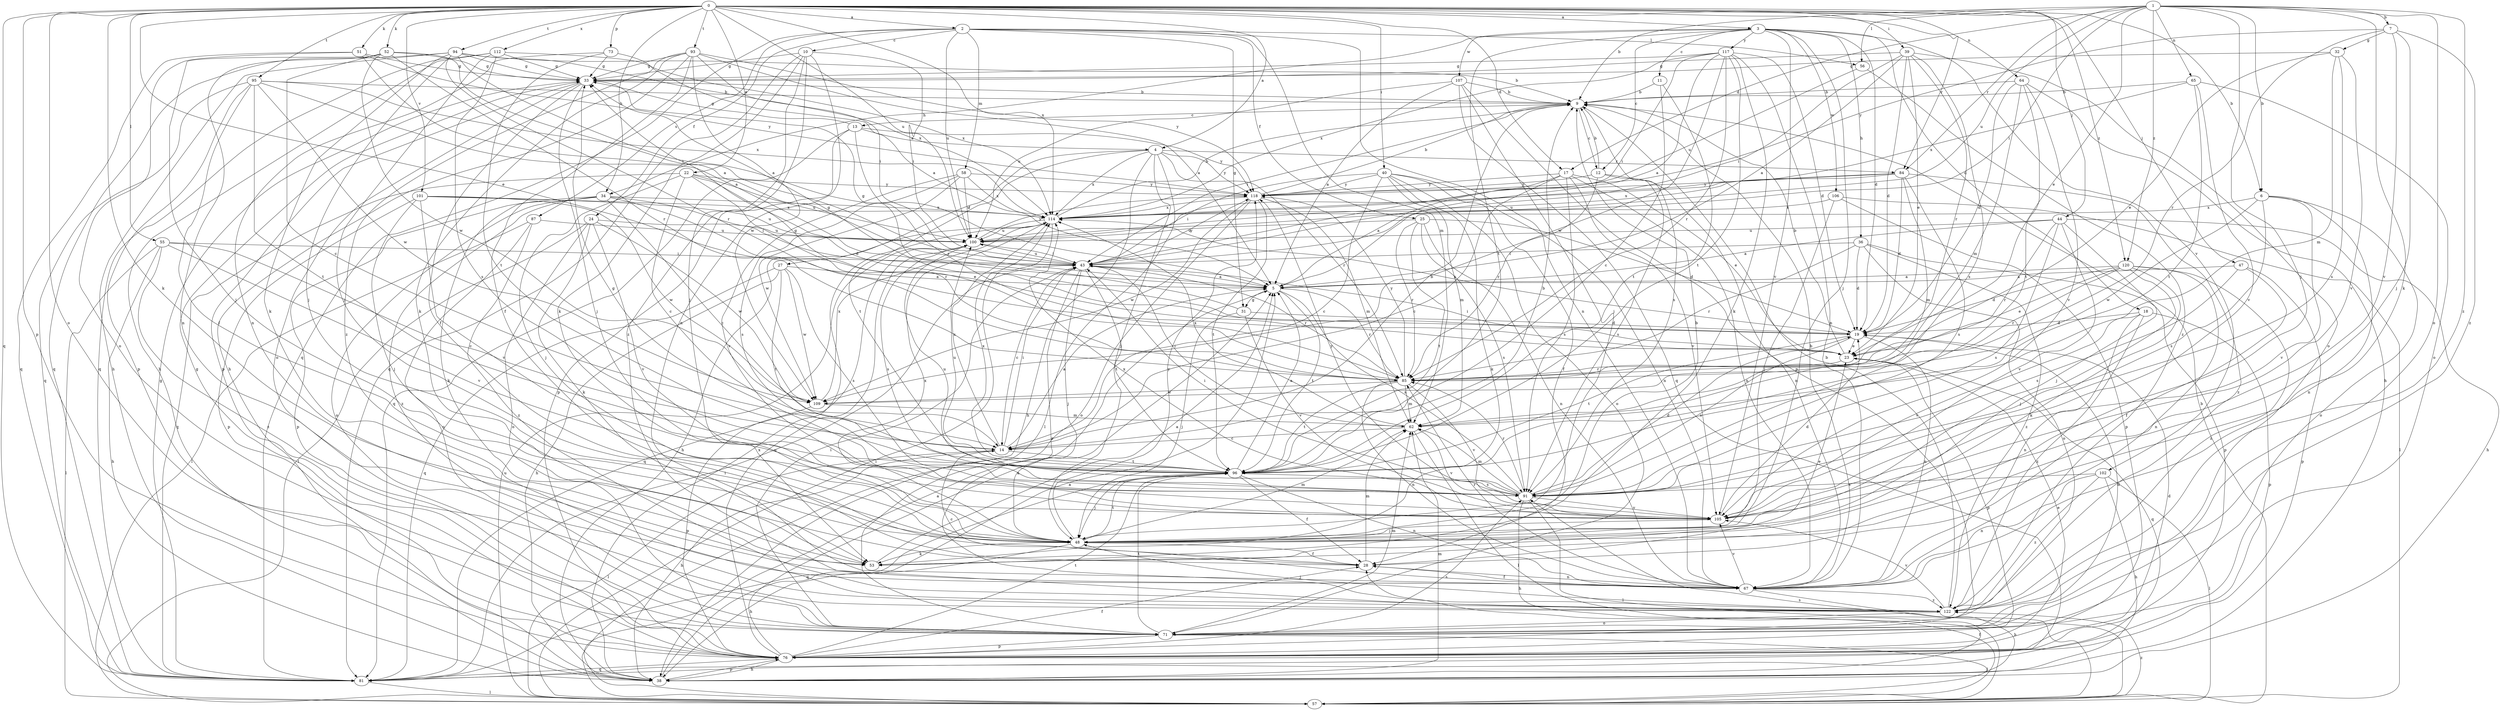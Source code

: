 strict digraph  {
0;
1;
2;
3;
4;
5;
6;
7;
9;
10;
11;
12;
13;
14;
17;
18;
19;
22;
23;
24;
25;
27;
28;
31;
32;
33;
34;
36;
38;
39;
40;
43;
44;
47;
48;
51;
52;
53;
55;
56;
57;
58;
62;
64;
65;
67;
71;
73;
76;
81;
84;
85;
87;
91;
93;
94;
95;
96;
100;
101;
102;
105;
106;
107;
109;
112;
114;
117;
118;
120;
122;
0 -> 2  [label=a];
0 -> 3  [label=a];
0 -> 4  [label=a];
0 -> 6  [label=b];
0 -> 17  [label=d];
0 -> 22  [label=e];
0 -> 23  [label=e];
0 -> 34  [label=h];
0 -> 39  [label=i];
0 -> 40  [label=i];
0 -> 44  [label=j];
0 -> 47  [label=j];
0 -> 51  [label=k];
0 -> 52  [label=k];
0 -> 53  [label=k];
0 -> 55  [label=l];
0 -> 64  [label=n];
0 -> 71  [label=o];
0 -> 73  [label=p];
0 -> 76  [label=p];
0 -> 81  [label=q];
0 -> 84  [label=r];
0 -> 93  [label=t];
0 -> 94  [label=t];
0 -> 95  [label=t];
0 -> 100  [label=u];
0 -> 101  [label=v];
0 -> 112  [label=x];
0 -> 114  [label=x];
0 -> 120  [label=z];
1 -> 6  [label=b];
1 -> 7  [label=b];
1 -> 9  [label=b];
1 -> 17  [label=d];
1 -> 23  [label=e];
1 -> 43  [label=i];
1 -> 48  [label=j];
1 -> 53  [label=k];
1 -> 56  [label=l];
1 -> 65  [label=n];
1 -> 71  [label=o];
1 -> 84  [label=r];
1 -> 100  [label=u];
1 -> 120  [label=z];
1 -> 122  [label=z];
2 -> 10  [label=c];
2 -> 24  [label=f];
2 -> 25  [label=f];
2 -> 31  [label=g];
2 -> 56  [label=l];
2 -> 58  [label=m];
2 -> 62  [label=m];
2 -> 67  [label=n];
2 -> 81  [label=q];
2 -> 87  [label=s];
2 -> 100  [label=u];
3 -> 11  [label=c];
3 -> 12  [label=c];
3 -> 18  [label=d];
3 -> 19  [label=d];
3 -> 34  [label=h];
3 -> 36  [label=h];
3 -> 48  [label=j];
3 -> 96  [label=t];
3 -> 102  [label=v];
3 -> 105  [label=v];
3 -> 106  [label=w];
3 -> 107  [label=w];
3 -> 117  [label=y];
4 -> 27  [label=f];
4 -> 38  [label=h];
4 -> 48  [label=j];
4 -> 57  [label=l];
4 -> 84  [label=r];
4 -> 85  [label=r];
4 -> 96  [label=t];
4 -> 114  [label=x];
4 -> 118  [label=y];
5 -> 31  [label=g];
5 -> 85  [label=r];
5 -> 91  [label=s];
5 -> 96  [label=t];
6 -> 67  [label=n];
6 -> 71  [label=o];
6 -> 91  [label=s];
6 -> 105  [label=v];
6 -> 109  [label=w];
6 -> 114  [label=x];
7 -> 32  [label=g];
7 -> 48  [label=j];
7 -> 85  [label=r];
7 -> 105  [label=v];
7 -> 118  [label=y];
7 -> 122  [label=z];
9 -> 12  [label=c];
9 -> 13  [label=c];
9 -> 43  [label=i];
9 -> 91  [label=s];
10 -> 33  [label=g];
10 -> 43  [label=i];
10 -> 48  [label=j];
10 -> 53  [label=k];
10 -> 67  [label=n];
10 -> 81  [label=q];
10 -> 122  [label=z];
11 -> 9  [label=b];
11 -> 14  [label=c];
11 -> 96  [label=t];
12 -> 9  [label=b];
12 -> 67  [label=n];
12 -> 85  [label=r];
12 -> 91  [label=s];
12 -> 118  [label=y];
13 -> 4  [label=a];
13 -> 33  [label=g];
13 -> 76  [label=p];
13 -> 81  [label=q];
13 -> 85  [label=r];
13 -> 118  [label=y];
14 -> 5  [label=a];
14 -> 9  [label=b];
14 -> 38  [label=h];
14 -> 43  [label=i];
14 -> 57  [label=l];
14 -> 96  [label=t];
14 -> 114  [label=x];
17 -> 5  [label=a];
17 -> 14  [label=c];
17 -> 23  [label=e];
17 -> 67  [label=n];
17 -> 91  [label=s];
17 -> 105  [label=v];
17 -> 118  [label=y];
18 -> 19  [label=d];
18 -> 67  [label=n];
18 -> 76  [label=p];
18 -> 105  [label=v];
18 -> 122  [label=z];
19 -> 23  [label=e];
19 -> 33  [label=g];
19 -> 67  [label=n];
19 -> 91  [label=s];
19 -> 96  [label=t];
19 -> 114  [label=x];
22 -> 14  [label=c];
22 -> 19  [label=d];
22 -> 48  [label=j];
22 -> 81  [label=q];
22 -> 85  [label=r];
22 -> 100  [label=u];
22 -> 118  [label=y];
23 -> 9  [label=b];
23 -> 43  [label=i];
23 -> 76  [label=p];
23 -> 81  [label=q];
23 -> 85  [label=r];
24 -> 53  [label=k];
24 -> 57  [label=l];
24 -> 71  [label=o];
24 -> 100  [label=u];
24 -> 105  [label=v];
24 -> 109  [label=w];
25 -> 19  [label=d];
25 -> 67  [label=n];
25 -> 85  [label=r];
25 -> 91  [label=s];
25 -> 96  [label=t];
25 -> 100  [label=u];
27 -> 5  [label=a];
27 -> 38  [label=h];
27 -> 81  [label=q];
27 -> 91  [label=s];
27 -> 96  [label=t];
27 -> 109  [label=w];
28 -> 23  [label=e];
28 -> 62  [label=m];
28 -> 67  [label=n];
31 -> 19  [label=d];
31 -> 33  [label=g];
31 -> 48  [label=j];
31 -> 105  [label=v];
32 -> 23  [label=e];
32 -> 33  [label=g];
32 -> 62  [label=m];
32 -> 91  [label=s];
32 -> 105  [label=v];
33 -> 9  [label=b];
33 -> 28  [label=f];
33 -> 48  [label=j];
33 -> 71  [label=o];
33 -> 76  [label=p];
34 -> 14  [label=c];
34 -> 23  [label=e];
34 -> 43  [label=i];
34 -> 53  [label=k];
34 -> 71  [label=o];
34 -> 76  [label=p];
34 -> 114  [label=x];
34 -> 122  [label=z];
36 -> 19  [label=d];
36 -> 43  [label=i];
36 -> 71  [label=o];
36 -> 76  [label=p];
36 -> 85  [label=r];
36 -> 122  [label=z];
38 -> 5  [label=a];
38 -> 62  [label=m];
38 -> 76  [label=p];
38 -> 114  [label=x];
39 -> 5  [label=a];
39 -> 19  [label=d];
39 -> 23  [label=e];
39 -> 33  [label=g];
39 -> 43  [label=i];
39 -> 71  [label=o];
39 -> 85  [label=r];
39 -> 91  [label=s];
40 -> 14  [label=c];
40 -> 28  [label=f];
40 -> 43  [label=i];
40 -> 53  [label=k];
40 -> 62  [label=m];
40 -> 67  [label=n];
40 -> 71  [label=o];
40 -> 118  [label=y];
43 -> 5  [label=a];
43 -> 14  [label=c];
43 -> 48  [label=j];
43 -> 85  [label=r];
43 -> 96  [label=t];
43 -> 100  [label=u];
43 -> 118  [label=y];
43 -> 122  [label=z];
44 -> 5  [label=a];
44 -> 38  [label=h];
44 -> 48  [label=j];
44 -> 85  [label=r];
44 -> 91  [label=s];
44 -> 100  [label=u];
44 -> 105  [label=v];
47 -> 5  [label=a];
47 -> 28  [label=f];
47 -> 76  [label=p];
47 -> 91  [label=s];
48 -> 9  [label=b];
48 -> 28  [label=f];
48 -> 38  [label=h];
48 -> 53  [label=k];
48 -> 62  [label=m];
48 -> 96  [label=t];
48 -> 114  [label=x];
48 -> 118  [label=y];
51 -> 5  [label=a];
51 -> 33  [label=g];
51 -> 71  [label=o];
51 -> 81  [label=q];
51 -> 118  [label=y];
52 -> 14  [label=c];
52 -> 33  [label=g];
52 -> 43  [label=i];
52 -> 48  [label=j];
52 -> 67  [label=n];
52 -> 85  [label=r];
52 -> 109  [label=w];
53 -> 5  [label=a];
55 -> 14  [label=c];
55 -> 38  [label=h];
55 -> 43  [label=i];
55 -> 57  [label=l];
55 -> 105  [label=v];
55 -> 122  [label=z];
56 -> 100  [label=u];
56 -> 122  [label=z];
57 -> 5  [label=a];
57 -> 9  [label=b];
57 -> 28  [label=f];
57 -> 91  [label=s];
57 -> 100  [label=u];
57 -> 122  [label=z];
58 -> 91  [label=s];
58 -> 100  [label=u];
58 -> 105  [label=v];
58 -> 109  [label=w];
58 -> 114  [label=x];
58 -> 118  [label=y];
62 -> 14  [label=c];
62 -> 43  [label=i];
62 -> 57  [label=l];
62 -> 105  [label=v];
62 -> 114  [label=x];
64 -> 9  [label=b];
64 -> 19  [label=d];
64 -> 38  [label=h];
64 -> 62  [label=m];
64 -> 96  [label=t];
64 -> 105  [label=v];
65 -> 9  [label=b];
65 -> 71  [label=o];
65 -> 96  [label=t];
65 -> 105  [label=v];
65 -> 114  [label=x];
67 -> 9  [label=b];
67 -> 14  [label=c];
67 -> 28  [label=f];
67 -> 38  [label=h];
67 -> 85  [label=r];
67 -> 105  [label=v];
67 -> 122  [label=z];
71 -> 19  [label=d];
71 -> 43  [label=i];
71 -> 57  [label=l];
71 -> 62  [label=m];
71 -> 76  [label=p];
71 -> 96  [label=t];
73 -> 5  [label=a];
73 -> 33  [label=g];
73 -> 67  [label=n];
73 -> 96  [label=t];
76 -> 5  [label=a];
76 -> 19  [label=d];
76 -> 23  [label=e];
76 -> 28  [label=f];
76 -> 33  [label=g];
76 -> 38  [label=h];
76 -> 81  [label=q];
76 -> 91  [label=s];
76 -> 96  [label=t];
76 -> 100  [label=u];
81 -> 33  [label=g];
81 -> 43  [label=i];
81 -> 57  [label=l];
84 -> 19  [label=d];
84 -> 62  [label=m];
84 -> 91  [label=s];
84 -> 100  [label=u];
84 -> 114  [label=x];
84 -> 118  [label=y];
84 -> 122  [label=z];
85 -> 33  [label=g];
85 -> 62  [label=m];
85 -> 67  [label=n];
85 -> 96  [label=t];
85 -> 105  [label=v];
85 -> 109  [label=w];
85 -> 118  [label=y];
87 -> 57  [label=l];
87 -> 71  [label=o];
87 -> 100  [label=u];
87 -> 122  [label=z];
91 -> 19  [label=d];
91 -> 33  [label=g];
91 -> 38  [label=h];
91 -> 43  [label=i];
91 -> 57  [label=l];
91 -> 62  [label=m];
91 -> 85  [label=r];
91 -> 100  [label=u];
91 -> 105  [label=v];
91 -> 118  [label=y];
93 -> 5  [label=a];
93 -> 28  [label=f];
93 -> 33  [label=g];
93 -> 38  [label=h];
93 -> 43  [label=i];
93 -> 53  [label=k];
93 -> 109  [label=w];
93 -> 118  [label=y];
93 -> 122  [label=z];
94 -> 5  [label=a];
94 -> 9  [label=b];
94 -> 33  [label=g];
94 -> 38  [label=h];
94 -> 48  [label=j];
94 -> 53  [label=k];
94 -> 81  [label=q];
94 -> 85  [label=r];
94 -> 114  [label=x];
95 -> 5  [label=a];
95 -> 9  [label=b];
95 -> 28  [label=f];
95 -> 76  [label=p];
95 -> 81  [label=q];
95 -> 96  [label=t];
95 -> 109  [label=w];
95 -> 114  [label=x];
96 -> 5  [label=a];
96 -> 9  [label=b];
96 -> 28  [label=f];
96 -> 48  [label=j];
96 -> 67  [label=n];
96 -> 81  [label=q];
96 -> 91  [label=s];
96 -> 100  [label=u];
96 -> 114  [label=x];
100 -> 43  [label=i];
100 -> 81  [label=q];
100 -> 91  [label=s];
100 -> 118  [label=y];
101 -> 48  [label=j];
101 -> 76  [label=p];
101 -> 100  [label=u];
101 -> 105  [label=v];
101 -> 109  [label=w];
101 -> 114  [label=x];
102 -> 38  [label=h];
102 -> 57  [label=l];
102 -> 67  [label=n];
102 -> 91  [label=s];
102 -> 122  [label=z];
105 -> 19  [label=d];
105 -> 48  [label=j];
105 -> 114  [label=x];
106 -> 48  [label=j];
106 -> 57  [label=l];
106 -> 76  [label=p];
106 -> 114  [label=x];
107 -> 5  [label=a];
107 -> 9  [label=b];
107 -> 48  [label=j];
107 -> 76  [label=p];
107 -> 81  [label=q];
107 -> 100  [label=u];
109 -> 62  [label=m];
109 -> 76  [label=p];
109 -> 114  [label=x];
112 -> 33  [label=g];
112 -> 38  [label=h];
112 -> 48  [label=j];
112 -> 81  [label=q];
112 -> 91  [label=s];
112 -> 114  [label=x];
114 -> 9  [label=b];
114 -> 38  [label=h];
114 -> 57  [label=l];
114 -> 100  [label=u];
117 -> 5  [label=a];
117 -> 19  [label=d];
117 -> 33  [label=g];
117 -> 43  [label=i];
117 -> 53  [label=k];
117 -> 67  [label=n];
117 -> 85  [label=r];
117 -> 96  [label=t];
117 -> 109  [label=w];
117 -> 114  [label=x];
118 -> 9  [label=b];
118 -> 62  [label=m];
118 -> 71  [label=o];
118 -> 96  [label=t];
118 -> 109  [label=w];
118 -> 114  [label=x];
120 -> 5  [label=a];
120 -> 19  [label=d];
120 -> 23  [label=e];
120 -> 48  [label=j];
120 -> 53  [label=k];
120 -> 67  [label=n];
120 -> 85  [label=r];
120 -> 122  [label=z];
122 -> 9  [label=b];
122 -> 48  [label=j];
122 -> 71  [label=o];
122 -> 105  [label=v];
}
